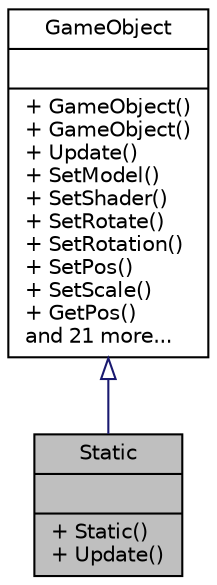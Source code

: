 digraph "Static"
{
 // LATEX_PDF_SIZE
  edge [fontname="Helvetica",fontsize="10",labelfontname="Helvetica",labelfontsize="10"];
  node [fontname="Helvetica",fontsize="10",shape=record];
  Node1 [label="{Static\n||+ Static()\l+ Update()\l}",height=0.2,width=0.4,color="black", fillcolor="grey75", style="filled", fontcolor="black",tooltip="Abstract GameObject class for static game objects."];
  Node2 -> Node1 [dir="back",color="midnightblue",fontsize="10",style="solid",arrowtail="onormal",fontname="Helvetica"];
  Node2 [label="{GameObject\n||+ GameObject()\l+ GameObject()\l+ Update()\l+ SetModel()\l+ SetShader()\l+ SetRotate()\l+ SetRotation()\l+ SetPos()\l+ SetScale()\l+ GetPos()\land 21 more...\l}",height=0.2,width=0.4,color="black", fillcolor="white", style="filled",URL="$class_game_object.html",tooltip="Class that holds the main information of a game object, that is abstracted for more specific reasons."];
}
